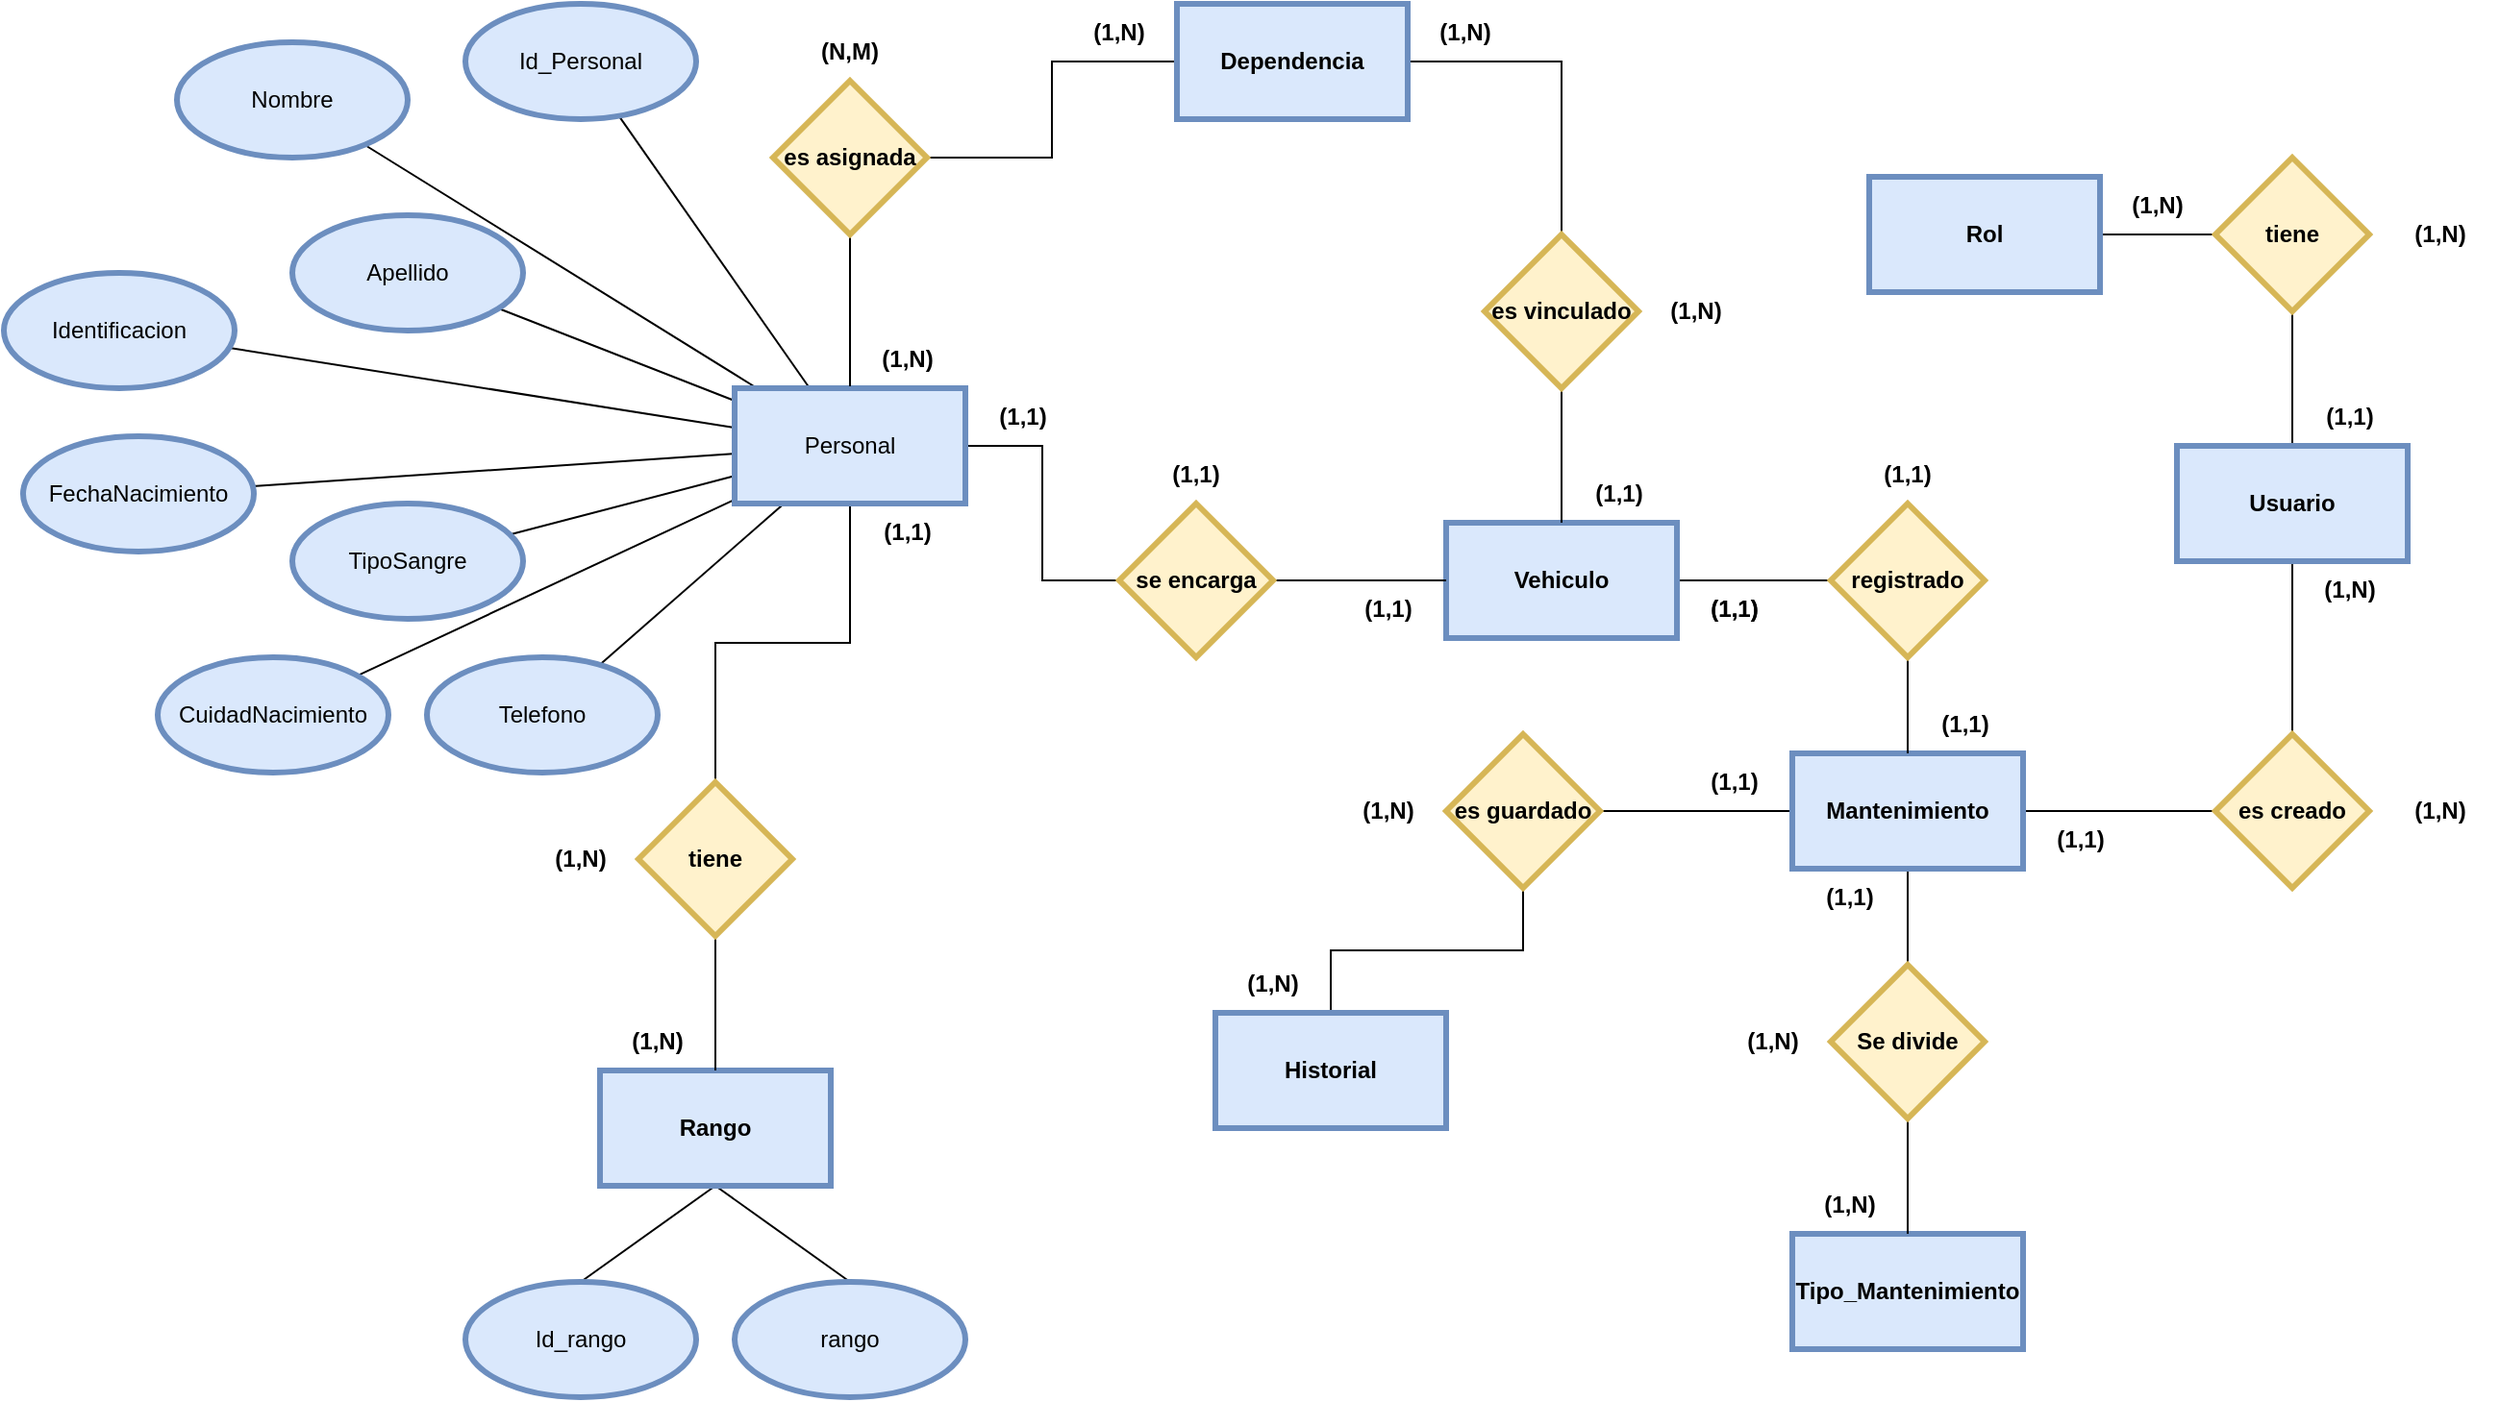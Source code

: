 <mxfile version="15.8.6" type="github">
  <diagram id="hc1qaLdbe4nQevih2E96" name="Page-1">
    <mxGraphModel dx="1655" dy="1621" grid="1" gridSize="10" guides="1" tooltips="1" connect="1" arrows="1" fold="1" page="1" pageScale="1" pageWidth="827" pageHeight="1169" math="0" shadow="0">
      <root>
        <mxCell id="0" />
        <mxCell id="1" parent="0" />
        <mxCell id="SWu4bheXvnoV0TDEIfbe-8" style="edgeStyle=orthogonalEdgeStyle;rounded=0;orthogonalLoop=1;jettySize=auto;html=1;entryX=0.5;entryY=0;entryDx=0;entryDy=0;endArrow=none;endFill=0;" parent="1" source="SWu4bheXvnoV0TDEIfbe-1" target="SWu4bheXvnoV0TDEIfbe-7" edge="1">
          <mxGeometry relative="1" as="geometry" />
        </mxCell>
        <mxCell id="SWu4bheXvnoV0TDEIfbe-17" value="" style="edgeStyle=orthogonalEdgeStyle;rounded=0;orthogonalLoop=1;jettySize=auto;html=1;endArrow=none;endFill=0;" parent="1" source="SWu4bheXvnoV0TDEIfbe-1" target="SWu4bheXvnoV0TDEIfbe-16" edge="1">
          <mxGeometry relative="1" as="geometry" />
        </mxCell>
        <mxCell id="y5nSSGaz-b-D0ARjHBHh-8" value="" style="edgeStyle=none;rounded=0;orthogonalLoop=1;jettySize=auto;html=1;endArrow=none;endFill=0;" edge="1" parent="1" source="SWu4bheXvnoV0TDEIfbe-1" target="y5nSSGaz-b-D0ARjHBHh-7">
          <mxGeometry relative="1" as="geometry" />
        </mxCell>
        <mxCell id="y5nSSGaz-b-D0ARjHBHh-10" value="" style="edgeStyle=none;rounded=0;orthogonalLoop=1;jettySize=auto;html=1;endArrow=none;endFill=0;" edge="1" parent="1" source="SWu4bheXvnoV0TDEIfbe-1" target="y5nSSGaz-b-D0ARjHBHh-9">
          <mxGeometry relative="1" as="geometry" />
        </mxCell>
        <mxCell id="y5nSSGaz-b-D0ARjHBHh-12" value="" style="edgeStyle=none;rounded=0;orthogonalLoop=1;jettySize=auto;html=1;endArrow=none;endFill=0;" edge="1" parent="1" source="SWu4bheXvnoV0TDEIfbe-1" target="y5nSSGaz-b-D0ARjHBHh-11">
          <mxGeometry relative="1" as="geometry" />
        </mxCell>
        <mxCell id="y5nSSGaz-b-D0ARjHBHh-14" value="" style="edgeStyle=none;rounded=0;orthogonalLoop=1;jettySize=auto;html=1;endArrow=none;endFill=0;" edge="1" parent="1" source="SWu4bheXvnoV0TDEIfbe-1" target="y5nSSGaz-b-D0ARjHBHh-13">
          <mxGeometry relative="1" as="geometry" />
        </mxCell>
        <mxCell id="y5nSSGaz-b-D0ARjHBHh-16" value="" style="edgeStyle=none;rounded=0;orthogonalLoop=1;jettySize=auto;html=1;endArrow=none;endFill=0;" edge="1" parent="1" source="SWu4bheXvnoV0TDEIfbe-1" target="y5nSSGaz-b-D0ARjHBHh-15">
          <mxGeometry relative="1" as="geometry" />
        </mxCell>
        <mxCell id="y5nSSGaz-b-D0ARjHBHh-18" value="" style="edgeStyle=none;rounded=0;orthogonalLoop=1;jettySize=auto;html=1;endArrow=none;endFill=0;" edge="1" parent="1" source="SWu4bheXvnoV0TDEIfbe-1" target="y5nSSGaz-b-D0ARjHBHh-17">
          <mxGeometry relative="1" as="geometry" />
        </mxCell>
        <mxCell id="y5nSSGaz-b-D0ARjHBHh-20" value="" style="edgeStyle=none;rounded=0;orthogonalLoop=1;jettySize=auto;html=1;endArrow=none;endFill=0;" edge="1" parent="1" source="SWu4bheXvnoV0TDEIfbe-1" target="y5nSSGaz-b-D0ARjHBHh-19">
          <mxGeometry relative="1" as="geometry" />
        </mxCell>
        <mxCell id="y5nSSGaz-b-D0ARjHBHh-22" value="" style="edgeStyle=none;rounded=0;orthogonalLoop=1;jettySize=auto;html=1;endArrow=none;endFill=0;" edge="1" parent="1" source="SWu4bheXvnoV0TDEIfbe-1" target="y5nSSGaz-b-D0ARjHBHh-21">
          <mxGeometry relative="1" as="geometry" />
        </mxCell>
        <mxCell id="SWu4bheXvnoV0TDEIfbe-1" value="Personal" style="rounded=0;whiteSpace=wrap;html=1;fillColor=#dae8fc;strokeColor=#6c8ebf;strokeWidth=3;perimeterSpacing=1;" parent="1" vertex="1">
          <mxGeometry x="-30" y="160" width="120" height="60" as="geometry" />
        </mxCell>
        <mxCell id="SWu4bheXvnoV0TDEIfbe-37" value="" style="edgeStyle=orthogonalEdgeStyle;rounded=0;orthogonalLoop=1;jettySize=auto;html=1;endArrow=none;endFill=0;" parent="1" source="SWu4bheXvnoV0TDEIfbe-2" target="SWu4bheXvnoV0TDEIfbe-36" edge="1">
          <mxGeometry relative="1" as="geometry" />
        </mxCell>
        <mxCell id="SWu4bheXvnoV0TDEIfbe-2" value="&lt;b&gt;Vehiculo&lt;/b&gt;" style="rounded=0;whiteSpace=wrap;html=1;fillColor=#dae8fc;strokeColor=#6c8ebf;strokeWidth=3;" parent="1" vertex="1">
          <mxGeometry x="340" y="230" width="120" height="60" as="geometry" />
        </mxCell>
        <mxCell id="SWu4bheXvnoV0TDEIfbe-12" style="edgeStyle=orthogonalEdgeStyle;rounded=0;orthogonalLoop=1;jettySize=auto;html=1;entryX=1;entryY=0.5;entryDx=0;entryDy=0;endArrow=none;endFill=0;" parent="1" source="SWu4bheXvnoV0TDEIfbe-3" target="SWu4bheXvnoV0TDEIfbe-10" edge="1">
          <mxGeometry relative="1" as="geometry" />
        </mxCell>
        <mxCell id="SWu4bheXvnoV0TDEIfbe-14" value="" style="edgeStyle=orthogonalEdgeStyle;rounded=0;orthogonalLoop=1;jettySize=auto;html=1;endArrow=none;endFill=0;" parent="1" source="SWu4bheXvnoV0TDEIfbe-3" target="SWu4bheXvnoV0TDEIfbe-13" edge="1">
          <mxGeometry relative="1" as="geometry" />
        </mxCell>
        <mxCell id="SWu4bheXvnoV0TDEIfbe-3" value="&lt;b&gt;Dependencia&lt;/b&gt;" style="rounded=0;whiteSpace=wrap;html=1;fillColor=#dae8fc;strokeColor=#6c8ebf;strokeWidth=3;" parent="1" vertex="1">
          <mxGeometry x="200" y="-40" width="120" height="60" as="geometry" />
        </mxCell>
        <mxCell id="SWu4bheXvnoV0TDEIfbe-20" value="" style="edgeStyle=orthogonalEdgeStyle;rounded=0;orthogonalLoop=1;jettySize=auto;html=1;endArrow=none;endFill=0;" parent="1" source="SWu4bheXvnoV0TDEIfbe-4" target="SWu4bheXvnoV0TDEIfbe-19" edge="1">
          <mxGeometry relative="1" as="geometry" />
        </mxCell>
        <mxCell id="SWu4bheXvnoV0TDEIfbe-47" value="" style="edgeStyle=orthogonalEdgeStyle;rounded=0;orthogonalLoop=1;jettySize=auto;html=1;endArrow=none;endFill=0;" parent="1" source="SWu4bheXvnoV0TDEIfbe-4" target="SWu4bheXvnoV0TDEIfbe-46" edge="1">
          <mxGeometry relative="1" as="geometry" />
        </mxCell>
        <mxCell id="SWu4bheXvnoV0TDEIfbe-54" value="" style="edgeStyle=orthogonalEdgeStyle;rounded=0;orthogonalLoop=1;jettySize=auto;html=1;endArrow=none;endFill=0;" parent="1" source="SWu4bheXvnoV0TDEIfbe-4" target="SWu4bheXvnoV0TDEIfbe-53" edge="1">
          <mxGeometry relative="1" as="geometry" />
        </mxCell>
        <mxCell id="SWu4bheXvnoV0TDEIfbe-4" value="&lt;b&gt;Mantenimiento&lt;/b&gt;" style="rounded=0;whiteSpace=wrap;html=1;fillColor=#dae8fc;strokeColor=#6c8ebf;strokeWidth=3;" parent="1" vertex="1">
          <mxGeometry x="520" y="350" width="120" height="60" as="geometry" />
        </mxCell>
        <mxCell id="SWu4bheXvnoV0TDEIfbe-5" value="&lt;b&gt;Tipo_Mantenimiento&lt;/b&gt;" style="rounded=0;whiteSpace=wrap;html=1;fillColor=#dae8fc;strokeColor=#6c8ebf;strokeWidth=3;" parent="1" vertex="1">
          <mxGeometry x="520" y="600" width="120" height="60" as="geometry" />
        </mxCell>
        <mxCell id="y5nSSGaz-b-D0ARjHBHh-4" value="" style="edgeStyle=none;rounded=0;orthogonalLoop=1;jettySize=auto;html=1;endArrow=none;endFill=0;exitX=0.5;exitY=1;exitDx=0;exitDy=0;entryX=0.5;entryY=0;entryDx=0;entryDy=0;" edge="1" parent="1" source="SWu4bheXvnoV0TDEIfbe-6" target="y5nSSGaz-b-D0ARjHBHh-1">
          <mxGeometry relative="1" as="geometry" />
        </mxCell>
        <mxCell id="y5nSSGaz-b-D0ARjHBHh-5" style="edgeStyle=none;rounded=0;orthogonalLoop=1;jettySize=auto;html=1;endArrow=none;endFill=0;entryX=0.5;entryY=0;entryDx=0;entryDy=0;exitX=0.5;exitY=1;exitDx=0;exitDy=0;" edge="1" parent="1" source="SWu4bheXvnoV0TDEIfbe-6" target="y5nSSGaz-b-D0ARjHBHh-6">
          <mxGeometry relative="1" as="geometry">
            <mxPoint x="-30" y="635" as="targetPoint" />
          </mxGeometry>
        </mxCell>
        <mxCell id="SWu4bheXvnoV0TDEIfbe-6" value="&lt;b&gt;Rango&lt;/b&gt;" style="rounded=0;whiteSpace=wrap;html=1;fillColor=#dae8fc;strokeColor=#6c8ebf;strokeWidth=3;" parent="1" vertex="1">
          <mxGeometry x="-100" y="515" width="120" height="60" as="geometry" />
        </mxCell>
        <mxCell id="SWu4bheXvnoV0TDEIfbe-9" style="edgeStyle=orthogonalEdgeStyle;rounded=0;orthogonalLoop=1;jettySize=auto;html=1;endArrow=none;endFill=0;" parent="1" source="SWu4bheXvnoV0TDEIfbe-7" target="SWu4bheXvnoV0TDEIfbe-6" edge="1">
          <mxGeometry relative="1" as="geometry" />
        </mxCell>
        <mxCell id="SWu4bheXvnoV0TDEIfbe-7" value="&lt;b&gt;tiene&lt;/b&gt;" style="rhombus;whiteSpace=wrap;html=1;fillColor=#fff2cc;strokeColor=#d6b656;strokeWidth=3;" parent="1" vertex="1">
          <mxGeometry x="-80" y="365" width="80" height="80" as="geometry" />
        </mxCell>
        <mxCell id="SWu4bheXvnoV0TDEIfbe-11" style="edgeStyle=orthogonalEdgeStyle;rounded=0;orthogonalLoop=1;jettySize=auto;html=1;entryX=0.5;entryY=0;entryDx=0;entryDy=0;endArrow=none;endFill=0;" parent="1" source="SWu4bheXvnoV0TDEIfbe-10" target="SWu4bheXvnoV0TDEIfbe-1" edge="1">
          <mxGeometry relative="1" as="geometry" />
        </mxCell>
        <mxCell id="SWu4bheXvnoV0TDEIfbe-10" value="&lt;b&gt;es asignada&lt;/b&gt;" style="rhombus;whiteSpace=wrap;html=1;fillColor=#fff2cc;strokeColor=#d6b656;strokeWidth=3;" parent="1" vertex="1">
          <mxGeometry x="-10" width="80" height="80" as="geometry" />
        </mxCell>
        <mxCell id="SWu4bheXvnoV0TDEIfbe-15" style="edgeStyle=orthogonalEdgeStyle;rounded=0;orthogonalLoop=1;jettySize=auto;html=1;entryX=0.5;entryY=0;entryDx=0;entryDy=0;endArrow=none;endFill=0;" parent="1" source="SWu4bheXvnoV0TDEIfbe-13" target="SWu4bheXvnoV0TDEIfbe-2" edge="1">
          <mxGeometry relative="1" as="geometry" />
        </mxCell>
        <mxCell id="SWu4bheXvnoV0TDEIfbe-13" value="&lt;b&gt;es vinculado&lt;/b&gt;" style="rhombus;whiteSpace=wrap;html=1;rounded=0;fillColor=#fff2cc;strokeColor=#d6b656;strokeWidth=3;" parent="1" vertex="1">
          <mxGeometry x="360" y="80" width="80" height="80" as="geometry" />
        </mxCell>
        <mxCell id="SWu4bheXvnoV0TDEIfbe-18" style="edgeStyle=orthogonalEdgeStyle;rounded=0;orthogonalLoop=1;jettySize=auto;html=1;entryX=0;entryY=0.5;entryDx=0;entryDy=0;endArrow=none;endFill=0;" parent="1" source="SWu4bheXvnoV0TDEIfbe-16" target="SWu4bheXvnoV0TDEIfbe-2" edge="1">
          <mxGeometry relative="1" as="geometry" />
        </mxCell>
        <mxCell id="SWu4bheXvnoV0TDEIfbe-16" value="&lt;b&gt;se encarga&lt;/b&gt;" style="rhombus;whiteSpace=wrap;html=1;rounded=0;fillColor=#fff2cc;strokeColor=#d6b656;strokeWidth=3;" parent="1" vertex="1">
          <mxGeometry x="170" y="220" width="80" height="80" as="geometry" />
        </mxCell>
        <mxCell id="SWu4bheXvnoV0TDEIfbe-21" style="edgeStyle=orthogonalEdgeStyle;rounded=0;orthogonalLoop=1;jettySize=auto;html=1;entryX=0.5;entryY=0;entryDx=0;entryDy=0;endArrow=none;endFill=0;" parent="1" source="SWu4bheXvnoV0TDEIfbe-19" target="SWu4bheXvnoV0TDEIfbe-5" edge="1">
          <mxGeometry relative="1" as="geometry" />
        </mxCell>
        <mxCell id="SWu4bheXvnoV0TDEIfbe-19" value="&lt;b&gt;Se divide&lt;/b&gt;" style="rhombus;whiteSpace=wrap;html=1;rounded=0;fillColor=#fff2cc;strokeColor=#d6b656;strokeWidth=3;" parent="1" vertex="1">
          <mxGeometry x="540" y="460" width="80" height="80" as="geometry" />
        </mxCell>
        <mxCell id="SWu4bheXvnoV0TDEIfbe-24" value="&lt;b&gt;(1,1)&lt;/b&gt;" style="text;html=1;strokeColor=none;fillColor=none;align=center;verticalAlign=middle;whiteSpace=wrap;rounded=0;" parent="1" vertex="1">
          <mxGeometry x="180" y="190" width="60" height="30" as="geometry" />
        </mxCell>
        <mxCell id="SWu4bheXvnoV0TDEIfbe-25" value="&lt;b&gt;(1,1)&lt;/b&gt;" style="text;html=1;strokeColor=none;fillColor=none;align=center;verticalAlign=middle;whiteSpace=wrap;rounded=0;" parent="1" vertex="1">
          <mxGeometry x="280" y="260" width="60" height="30" as="geometry" />
        </mxCell>
        <mxCell id="SWu4bheXvnoV0TDEIfbe-26" value="&lt;b&gt;(1,1)&lt;/b&gt;" style="text;html=1;strokeColor=none;fillColor=none;align=center;verticalAlign=middle;whiteSpace=wrap;rounded=0;" parent="1" vertex="1">
          <mxGeometry x="90" y="160" width="60" height="30" as="geometry" />
        </mxCell>
        <mxCell id="SWu4bheXvnoV0TDEIfbe-27" value="&lt;b&gt;(1,1)&lt;/b&gt;" style="text;html=1;strokeColor=none;fillColor=none;align=center;verticalAlign=middle;whiteSpace=wrap;rounded=0;" parent="1" vertex="1">
          <mxGeometry x="30" y="220" width="60" height="30" as="geometry" />
        </mxCell>
        <mxCell id="SWu4bheXvnoV0TDEIfbe-28" value="&lt;b&gt;(1,N)&lt;/b&gt;" style="text;html=1;strokeColor=none;fillColor=none;align=center;verticalAlign=middle;whiteSpace=wrap;rounded=0;" parent="1" vertex="1">
          <mxGeometry x="-100" y="485" width="60" height="30" as="geometry" />
        </mxCell>
        <mxCell id="SWu4bheXvnoV0TDEIfbe-29" value="&lt;b&gt;(1,N)&lt;/b&gt;" style="text;html=1;strokeColor=none;fillColor=none;align=center;verticalAlign=middle;whiteSpace=wrap;rounded=0;" parent="1" vertex="1">
          <mxGeometry x="-140" y="390" width="60" height="30" as="geometry" />
        </mxCell>
        <mxCell id="SWu4bheXvnoV0TDEIfbe-30" value="&lt;b&gt;(1,N)&lt;/b&gt;" style="text;html=1;strokeColor=none;fillColor=none;align=center;verticalAlign=middle;whiteSpace=wrap;rounded=0;" parent="1" vertex="1">
          <mxGeometry x="30" y="130" width="60" height="30" as="geometry" />
        </mxCell>
        <mxCell id="SWu4bheXvnoV0TDEIfbe-31" value="&lt;b&gt;(1,N)&lt;/b&gt;" style="text;html=1;strokeColor=none;fillColor=none;align=center;verticalAlign=middle;whiteSpace=wrap;rounded=0;" parent="1" vertex="1">
          <mxGeometry x="140" y="-40" width="60" height="30" as="geometry" />
        </mxCell>
        <mxCell id="SWu4bheXvnoV0TDEIfbe-32" value="&lt;b&gt;(N,M)&lt;/b&gt;" style="text;html=1;strokeColor=none;fillColor=none;align=center;verticalAlign=middle;whiteSpace=wrap;rounded=0;" parent="1" vertex="1">
          <mxGeometry y="-30" width="60" height="30" as="geometry" />
        </mxCell>
        <mxCell id="SWu4bheXvnoV0TDEIfbe-33" value="&lt;b&gt;(1,1)&lt;/b&gt;" style="text;html=1;strokeColor=none;fillColor=none;align=center;verticalAlign=middle;whiteSpace=wrap;rounded=0;" parent="1" vertex="1">
          <mxGeometry x="400" y="200" width="60" height="30" as="geometry" />
        </mxCell>
        <mxCell id="SWu4bheXvnoV0TDEIfbe-34" value="&lt;b&gt;(1,N)&lt;/b&gt;" style="text;html=1;strokeColor=none;fillColor=none;align=center;verticalAlign=middle;whiteSpace=wrap;rounded=0;" parent="1" vertex="1">
          <mxGeometry x="320" y="-40" width="60" height="30" as="geometry" />
        </mxCell>
        <mxCell id="SWu4bheXvnoV0TDEIfbe-35" value="&lt;b&gt;(1,N)&lt;/b&gt;" style="text;html=1;strokeColor=none;fillColor=none;align=center;verticalAlign=middle;whiteSpace=wrap;rounded=0;" parent="1" vertex="1">
          <mxGeometry x="440" y="105" width="60" height="30" as="geometry" />
        </mxCell>
        <mxCell id="SWu4bheXvnoV0TDEIfbe-38" style="edgeStyle=orthogonalEdgeStyle;rounded=0;orthogonalLoop=1;jettySize=auto;html=1;entryX=0.5;entryY=0;entryDx=0;entryDy=0;endArrow=none;endFill=0;" parent="1" source="SWu4bheXvnoV0TDEIfbe-36" target="SWu4bheXvnoV0TDEIfbe-4" edge="1">
          <mxGeometry relative="1" as="geometry" />
        </mxCell>
        <mxCell id="SWu4bheXvnoV0TDEIfbe-36" value="&lt;b&gt;registrado&lt;/b&gt;" style="rhombus;whiteSpace=wrap;html=1;rounded=0;strokeColor=#d6b656;strokeWidth=3;fillColor=#fff2cc;" parent="1" vertex="1">
          <mxGeometry x="540" y="220" width="80" height="80" as="geometry" />
        </mxCell>
        <mxCell id="SWu4bheXvnoV0TDEIfbe-39" value="&lt;b&gt;(1,1)&lt;/b&gt;" style="text;html=1;strokeColor=none;fillColor=none;align=center;verticalAlign=middle;whiteSpace=wrap;rounded=0;" parent="1" vertex="1">
          <mxGeometry x="460" y="260" width="60" height="30" as="geometry" />
        </mxCell>
        <mxCell id="SWu4bheXvnoV0TDEIfbe-40" value="&lt;b&gt;(1,1)&lt;/b&gt;" style="text;html=1;strokeColor=none;fillColor=none;align=center;verticalAlign=middle;whiteSpace=wrap;rounded=0;" parent="1" vertex="1">
          <mxGeometry x="580" y="320" width="60" height="30" as="geometry" />
        </mxCell>
        <mxCell id="SWu4bheXvnoV0TDEIfbe-41" value="&lt;b&gt;(1,1)&lt;/b&gt;" style="text;html=1;strokeColor=none;fillColor=none;align=center;verticalAlign=middle;whiteSpace=wrap;rounded=0;" parent="1" vertex="1">
          <mxGeometry x="550" y="190" width="60" height="30" as="geometry" />
        </mxCell>
        <mxCell id="SWu4bheXvnoV0TDEIfbe-42" value="&lt;b&gt;(1,N)&lt;/b&gt;" style="text;html=1;strokeColor=none;fillColor=none;align=center;verticalAlign=middle;whiteSpace=wrap;rounded=0;" parent="1" vertex="1">
          <mxGeometry x="520" y="570" width="60" height="30" as="geometry" />
        </mxCell>
        <mxCell id="SWu4bheXvnoV0TDEIfbe-43" value="&lt;b&gt;(1,1)&lt;/b&gt;" style="text;html=1;strokeColor=none;fillColor=none;align=center;verticalAlign=middle;whiteSpace=wrap;rounded=0;" parent="1" vertex="1">
          <mxGeometry x="520" y="410" width="60" height="30" as="geometry" />
        </mxCell>
        <mxCell id="SWu4bheXvnoV0TDEIfbe-44" value="&lt;b&gt;(1,1)&lt;/b&gt;" style="text;html=1;strokeColor=none;fillColor=none;align=center;verticalAlign=middle;whiteSpace=wrap;rounded=0;" parent="1" vertex="1">
          <mxGeometry x="460" y="260" width="60" height="30" as="geometry" />
        </mxCell>
        <mxCell id="SWu4bheXvnoV0TDEIfbe-45" value="&lt;b&gt;(1,N)&lt;/b&gt;" style="text;html=1;strokeColor=none;fillColor=none;align=center;verticalAlign=middle;whiteSpace=wrap;rounded=0;" parent="1" vertex="1">
          <mxGeometry x="480" y="485" width="60" height="30" as="geometry" />
        </mxCell>
        <mxCell id="SWu4bheXvnoV0TDEIfbe-49" value="" style="edgeStyle=orthogonalEdgeStyle;rounded=0;orthogonalLoop=1;jettySize=auto;html=1;endArrow=none;endFill=0;" parent="1" source="SWu4bheXvnoV0TDEIfbe-46" target="SWu4bheXvnoV0TDEIfbe-48" edge="1">
          <mxGeometry relative="1" as="geometry" />
        </mxCell>
        <mxCell id="SWu4bheXvnoV0TDEIfbe-46" value="&lt;b&gt;es guardado&lt;/b&gt;" style="rhombus;whiteSpace=wrap;html=1;rounded=0;strokeColor=#d6b656;strokeWidth=3;fillColor=#fff2cc;" parent="1" vertex="1">
          <mxGeometry x="340" y="340" width="80" height="80" as="geometry" />
        </mxCell>
        <mxCell id="SWu4bheXvnoV0TDEIfbe-48" value="&lt;b&gt;Historial&lt;/b&gt;" style="whiteSpace=wrap;html=1;rounded=0;strokeColor=#6c8ebf;strokeWidth=3;fillColor=#dae8fc;" parent="1" vertex="1">
          <mxGeometry x="220" y="485" width="120" height="60" as="geometry" />
        </mxCell>
        <mxCell id="SWu4bheXvnoV0TDEIfbe-50" value="&lt;b&gt;(1,N)&lt;/b&gt;" style="text;html=1;strokeColor=none;fillColor=none;align=center;verticalAlign=middle;whiteSpace=wrap;rounded=0;" parent="1" vertex="1">
          <mxGeometry x="220" y="455" width="60" height="30" as="geometry" />
        </mxCell>
        <mxCell id="SWu4bheXvnoV0TDEIfbe-51" value="&lt;b&gt;(1,N)&lt;/b&gt;" style="text;html=1;strokeColor=none;fillColor=none;align=center;verticalAlign=middle;whiteSpace=wrap;rounded=0;" parent="1" vertex="1">
          <mxGeometry x="280" y="365" width="60" height="30" as="geometry" />
        </mxCell>
        <mxCell id="SWu4bheXvnoV0TDEIfbe-52" value="&lt;b&gt;(1,1)&lt;/b&gt;" style="text;html=1;strokeColor=none;fillColor=none;align=center;verticalAlign=middle;whiteSpace=wrap;rounded=0;" parent="1" vertex="1">
          <mxGeometry x="460" y="350" width="60" height="30" as="geometry" />
        </mxCell>
        <mxCell id="SWu4bheXvnoV0TDEIfbe-56" value="" style="edgeStyle=orthogonalEdgeStyle;rounded=0;orthogonalLoop=1;jettySize=auto;html=1;endArrow=none;endFill=0;" parent="1" source="SWu4bheXvnoV0TDEIfbe-53" target="SWu4bheXvnoV0TDEIfbe-55" edge="1">
          <mxGeometry relative="1" as="geometry" />
        </mxCell>
        <mxCell id="SWu4bheXvnoV0TDEIfbe-53" value="es creado" style="rhombus;whiteSpace=wrap;html=1;rounded=0;strokeColor=#d6b656;strokeWidth=3;fillColor=#fff2cc;fontStyle=1" parent="1" vertex="1">
          <mxGeometry x="740" y="340" width="80" height="80" as="geometry" />
        </mxCell>
        <mxCell id="SWu4bheXvnoV0TDEIfbe-58" value="" style="edgeStyle=orthogonalEdgeStyle;rounded=0;orthogonalLoop=1;jettySize=auto;html=1;endArrow=none;endFill=0;" parent="1" source="SWu4bheXvnoV0TDEIfbe-55" target="SWu4bheXvnoV0TDEIfbe-57" edge="1">
          <mxGeometry relative="1" as="geometry" />
        </mxCell>
        <mxCell id="SWu4bheXvnoV0TDEIfbe-55" value="Usuario" style="whiteSpace=wrap;html=1;rounded=0;fontStyle=1;strokeColor=#6c8ebf;strokeWidth=3;fillColor=#dae8fc;" parent="1" vertex="1">
          <mxGeometry x="720" y="190" width="120" height="60" as="geometry" />
        </mxCell>
        <mxCell id="SWu4bheXvnoV0TDEIfbe-60" value="" style="edgeStyle=orthogonalEdgeStyle;rounded=0;orthogonalLoop=1;jettySize=auto;html=1;endArrow=none;endFill=0;" parent="1" source="SWu4bheXvnoV0TDEIfbe-57" target="SWu4bheXvnoV0TDEIfbe-59" edge="1">
          <mxGeometry relative="1" as="geometry" />
        </mxCell>
        <mxCell id="SWu4bheXvnoV0TDEIfbe-57" value="tiene" style="rhombus;whiteSpace=wrap;html=1;rounded=0;fontStyle=1;strokeColor=#d6b656;strokeWidth=3;fillColor=#fff2cc;" parent="1" vertex="1">
          <mxGeometry x="740" y="40" width="80" height="80" as="geometry" />
        </mxCell>
        <mxCell id="SWu4bheXvnoV0TDEIfbe-59" value="Rol" style="whiteSpace=wrap;html=1;rounded=0;fontStyle=1;strokeColor=#6c8ebf;strokeWidth=3;fillColor=#dae8fc;" parent="1" vertex="1">
          <mxGeometry x="560" y="50" width="120" height="60" as="geometry" />
        </mxCell>
        <mxCell id="SWu4bheXvnoV0TDEIfbe-61" value="&lt;b&gt;(1,1)&lt;/b&gt;" style="text;html=1;strokeColor=none;fillColor=none;align=center;verticalAlign=middle;whiteSpace=wrap;rounded=0;" parent="1" vertex="1">
          <mxGeometry x="640" y="380" width="60" height="30" as="geometry" />
        </mxCell>
        <mxCell id="SWu4bheXvnoV0TDEIfbe-62" value="&lt;b&gt;(1,N)&lt;/b&gt;" style="text;html=1;strokeColor=none;fillColor=none;align=center;verticalAlign=middle;whiteSpace=wrap;rounded=0;" parent="1" vertex="1">
          <mxGeometry x="780" y="250" width="60" height="30" as="geometry" />
        </mxCell>
        <mxCell id="SWu4bheXvnoV0TDEIfbe-63" value="&lt;b&gt;(1,N)&lt;/b&gt;" style="text;html=1;strokeColor=none;fillColor=none;align=center;verticalAlign=middle;whiteSpace=wrap;rounded=0;" parent="1" vertex="1">
          <mxGeometry x="827" y="365" width="60" height="30" as="geometry" />
        </mxCell>
        <mxCell id="SWu4bheXvnoV0TDEIfbe-64" value="&lt;b&gt;(1,1)&lt;/b&gt;" style="text;html=1;strokeColor=none;fillColor=none;align=center;verticalAlign=middle;whiteSpace=wrap;rounded=0;" parent="1" vertex="1">
          <mxGeometry x="780" y="160" width="60" height="30" as="geometry" />
        </mxCell>
        <mxCell id="SWu4bheXvnoV0TDEIfbe-65" value="&lt;b&gt;(1,N)&lt;/b&gt;" style="text;html=1;strokeColor=none;fillColor=none;align=center;verticalAlign=middle;whiteSpace=wrap;rounded=0;" parent="1" vertex="1">
          <mxGeometry x="680" y="50" width="60" height="30" as="geometry" />
        </mxCell>
        <mxCell id="SWu4bheXvnoV0TDEIfbe-66" value="&lt;b&gt;(1,N)&lt;/b&gt;" style="text;html=1;strokeColor=none;fillColor=none;align=center;verticalAlign=middle;whiteSpace=wrap;rounded=0;" parent="1" vertex="1">
          <mxGeometry x="827" y="65" width="60" height="30" as="geometry" />
        </mxCell>
        <mxCell id="y5nSSGaz-b-D0ARjHBHh-1" value="Id_rango" style="ellipse;whiteSpace=wrap;html=1;rounded=0;strokeColor=#6c8ebf;strokeWidth=3;fillColor=#dae8fc;" vertex="1" parent="1">
          <mxGeometry x="-170" y="625" width="120" height="60" as="geometry" />
        </mxCell>
        <mxCell id="y5nSSGaz-b-D0ARjHBHh-6" value="rango" style="ellipse;whiteSpace=wrap;html=1;rounded=0;strokeColor=#6c8ebf;strokeWidth=3;fillColor=#dae8fc;" vertex="1" parent="1">
          <mxGeometry x="-30" y="625" width="120" height="60" as="geometry" />
        </mxCell>
        <mxCell id="y5nSSGaz-b-D0ARjHBHh-7" value="Id_Personal" style="ellipse;whiteSpace=wrap;html=1;rounded=0;strokeColor=#6c8ebf;strokeWidth=3;fillColor=#dae8fc;" vertex="1" parent="1">
          <mxGeometry x="-170" y="-40" width="120" height="60" as="geometry" />
        </mxCell>
        <mxCell id="y5nSSGaz-b-D0ARjHBHh-9" value="Nombre" style="ellipse;whiteSpace=wrap;html=1;rounded=0;strokeColor=#6c8ebf;strokeWidth=3;fillColor=#dae8fc;" vertex="1" parent="1">
          <mxGeometry x="-320" y="-20" width="120" height="60" as="geometry" />
        </mxCell>
        <mxCell id="y5nSSGaz-b-D0ARjHBHh-11" value="Telefono" style="ellipse;whiteSpace=wrap;html=1;rounded=0;strokeColor=#6c8ebf;strokeWidth=3;fillColor=#dae8fc;" vertex="1" parent="1">
          <mxGeometry x="-190" y="300" width="120" height="60" as="geometry" />
        </mxCell>
        <mxCell id="y5nSSGaz-b-D0ARjHBHh-13" value="TipoSangre" style="ellipse;whiteSpace=wrap;html=1;rounded=0;strokeColor=#6c8ebf;strokeWidth=3;fillColor=#dae8fc;" vertex="1" parent="1">
          <mxGeometry x="-260" y="220" width="120" height="60" as="geometry" />
        </mxCell>
        <mxCell id="y5nSSGaz-b-D0ARjHBHh-15" value="Apellido" style="ellipse;whiteSpace=wrap;html=1;rounded=0;strokeColor=#6c8ebf;strokeWidth=3;fillColor=#dae8fc;" vertex="1" parent="1">
          <mxGeometry x="-260" y="70" width="120" height="60" as="geometry" />
        </mxCell>
        <mxCell id="y5nSSGaz-b-D0ARjHBHh-17" value="FechaNacimiento" style="ellipse;whiteSpace=wrap;html=1;rounded=0;strokeColor=#6c8ebf;strokeWidth=3;fillColor=#dae8fc;" vertex="1" parent="1">
          <mxGeometry x="-400" y="185" width="120" height="60" as="geometry" />
        </mxCell>
        <mxCell id="y5nSSGaz-b-D0ARjHBHh-19" value="CuidadNacimiento" style="ellipse;whiteSpace=wrap;html=1;rounded=0;strokeColor=#6c8ebf;strokeWidth=3;fillColor=#dae8fc;" vertex="1" parent="1">
          <mxGeometry x="-330" y="300" width="120" height="60" as="geometry" />
        </mxCell>
        <mxCell id="y5nSSGaz-b-D0ARjHBHh-21" value="Identificacion" style="ellipse;whiteSpace=wrap;html=1;rounded=0;strokeColor=#6c8ebf;strokeWidth=3;fillColor=#dae8fc;" vertex="1" parent="1">
          <mxGeometry x="-410" y="100" width="120" height="60" as="geometry" />
        </mxCell>
      </root>
    </mxGraphModel>
  </diagram>
</mxfile>
